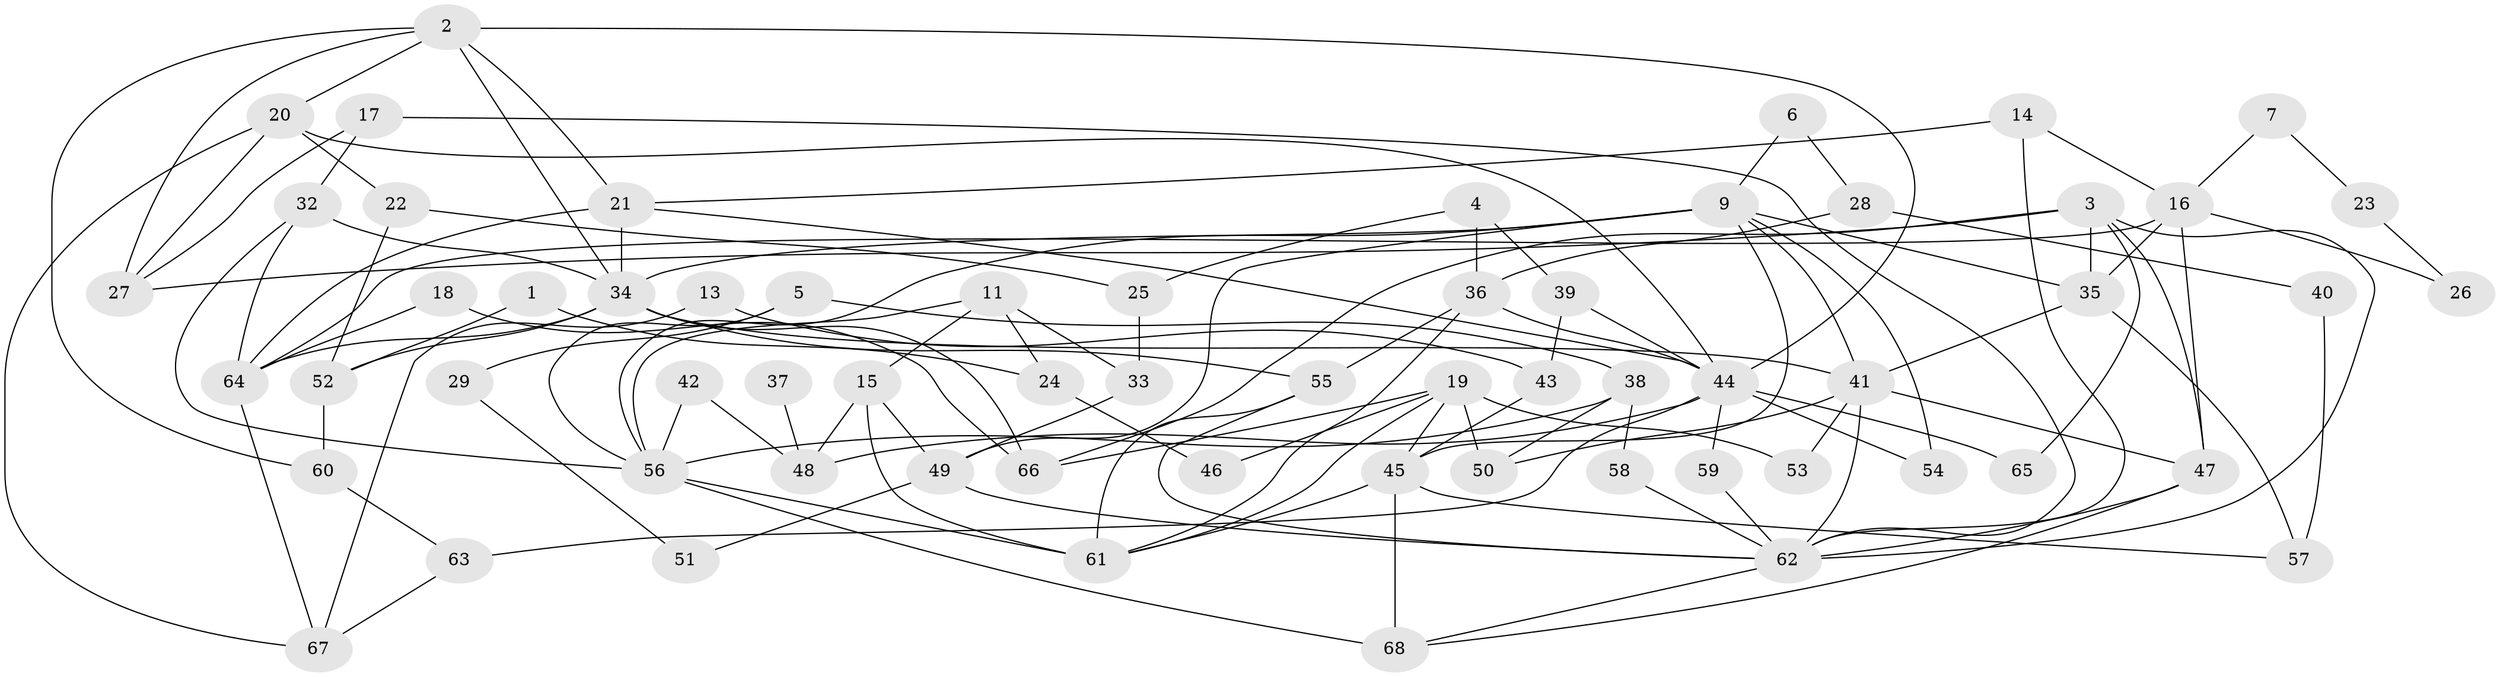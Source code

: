 // original degree distribution, {4: 0.17777777777777778, 2: 0.3037037037037037, 3: 0.21481481481481482, 1: 0.1111111111111111, 6: 0.044444444444444446, 8: 0.007407407407407408, 7: 0.014814814814814815, 5: 0.08888888888888889, 0: 0.037037037037037035}
// Generated by graph-tools (version 1.1) at 2025/00/03/09/25 03:00:51]
// undirected, 63 vertices, 124 edges
graph export_dot {
graph [start="1"]
  node [color=gray90,style=filled];
  1;
  2;
  3;
  4;
  5;
  6;
  7;
  9;
  11;
  13;
  14;
  15;
  16;
  17;
  18;
  19;
  20;
  21;
  22;
  23;
  24;
  25;
  26;
  27;
  28;
  29;
  32;
  33;
  34;
  35;
  36;
  37;
  38;
  39;
  40;
  41;
  42;
  43;
  44;
  45;
  46;
  47;
  48;
  49;
  50;
  51;
  52;
  53;
  54;
  55;
  56;
  57;
  58;
  59;
  60;
  61;
  62;
  63;
  64;
  65;
  66;
  67;
  68;
  1 -- 24 [weight=1.0];
  1 -- 52 [weight=1.0];
  2 -- 20 [weight=1.0];
  2 -- 21 [weight=1.0];
  2 -- 27 [weight=1.0];
  2 -- 34 [weight=1.0];
  2 -- 44 [weight=1.0];
  2 -- 60 [weight=1.0];
  3 -- 27 [weight=1.0];
  3 -- 35 [weight=1.0];
  3 -- 47 [weight=1.0];
  3 -- 62 [weight=1.0];
  3 -- 65 [weight=1.0];
  3 -- 66 [weight=1.0];
  4 -- 25 [weight=1.0];
  4 -- 36 [weight=1.0];
  4 -- 39 [weight=1.0];
  5 -- 29 [weight=1.0];
  5 -- 38 [weight=1.0];
  5 -- 56 [weight=1.0];
  6 -- 9 [weight=1.0];
  6 -- 28 [weight=1.0];
  7 -- 16 [weight=1.0];
  7 -- 23 [weight=1.0];
  9 -- 34 [weight=1.0];
  9 -- 35 [weight=1.0];
  9 -- 41 [weight=1.0];
  9 -- 45 [weight=1.0];
  9 -- 49 [weight=1.0];
  9 -- 54 [weight=1.0];
  9 -- 56 [weight=1.0];
  11 -- 15 [weight=1.0];
  11 -- 24 [weight=1.0];
  11 -- 33 [weight=1.0];
  11 -- 56 [weight=1.0];
  13 -- 43 [weight=1.0];
  13 -- 67 [weight=1.0];
  14 -- 16 [weight=1.0];
  14 -- 21 [weight=1.0];
  14 -- 62 [weight=1.0];
  15 -- 48 [weight=1.0];
  15 -- 49 [weight=1.0];
  15 -- 61 [weight=2.0];
  16 -- 26 [weight=1.0];
  16 -- 35 [weight=1.0];
  16 -- 47 [weight=1.0];
  16 -- 64 [weight=2.0];
  17 -- 27 [weight=1.0];
  17 -- 32 [weight=1.0];
  17 -- 62 [weight=1.0];
  18 -- 64 [weight=1.0];
  18 -- 66 [weight=1.0];
  19 -- 45 [weight=1.0];
  19 -- 46 [weight=1.0];
  19 -- 50 [weight=1.0];
  19 -- 53 [weight=1.0];
  19 -- 61 [weight=1.0];
  19 -- 66 [weight=1.0];
  20 -- 22 [weight=1.0];
  20 -- 27 [weight=1.0];
  20 -- 44 [weight=1.0];
  20 -- 67 [weight=1.0];
  21 -- 34 [weight=1.0];
  21 -- 44 [weight=1.0];
  21 -- 64 [weight=1.0];
  22 -- 25 [weight=1.0];
  22 -- 52 [weight=1.0];
  23 -- 26 [weight=1.0];
  24 -- 46 [weight=1.0];
  25 -- 33 [weight=1.0];
  28 -- 36 [weight=1.0];
  28 -- 40 [weight=1.0];
  29 -- 51 [weight=1.0];
  32 -- 34 [weight=1.0];
  32 -- 56 [weight=1.0];
  32 -- 64 [weight=1.0];
  33 -- 49 [weight=1.0];
  34 -- 41 [weight=1.0];
  34 -- 52 [weight=2.0];
  34 -- 55 [weight=1.0];
  34 -- 64 [weight=1.0];
  34 -- 66 [weight=1.0];
  35 -- 41 [weight=1.0];
  35 -- 57 [weight=1.0];
  36 -- 44 [weight=2.0];
  36 -- 55 [weight=1.0];
  36 -- 61 [weight=1.0];
  37 -- 48 [weight=1.0];
  38 -- 50 [weight=1.0];
  38 -- 56 [weight=1.0];
  38 -- 58 [weight=1.0];
  39 -- 43 [weight=1.0];
  39 -- 44 [weight=1.0];
  40 -- 57 [weight=1.0];
  41 -- 47 [weight=1.0];
  41 -- 50 [weight=1.0];
  41 -- 53 [weight=1.0];
  41 -- 62 [weight=1.0];
  42 -- 48 [weight=1.0];
  42 -- 56 [weight=1.0];
  43 -- 45 [weight=1.0];
  44 -- 48 [weight=2.0];
  44 -- 54 [weight=1.0];
  44 -- 59 [weight=1.0];
  44 -- 63 [weight=1.0];
  44 -- 65 [weight=2.0];
  45 -- 57 [weight=1.0];
  45 -- 61 [weight=1.0];
  45 -- 68 [weight=2.0];
  47 -- 62 [weight=1.0];
  47 -- 68 [weight=1.0];
  49 -- 51 [weight=1.0];
  49 -- 62 [weight=1.0];
  52 -- 60 [weight=1.0];
  55 -- 61 [weight=1.0];
  55 -- 62 [weight=1.0];
  56 -- 61 [weight=1.0];
  56 -- 68 [weight=1.0];
  58 -- 62 [weight=1.0];
  59 -- 62 [weight=1.0];
  60 -- 63 [weight=1.0];
  62 -- 68 [weight=1.0];
  63 -- 67 [weight=1.0];
  64 -- 67 [weight=1.0];
}
